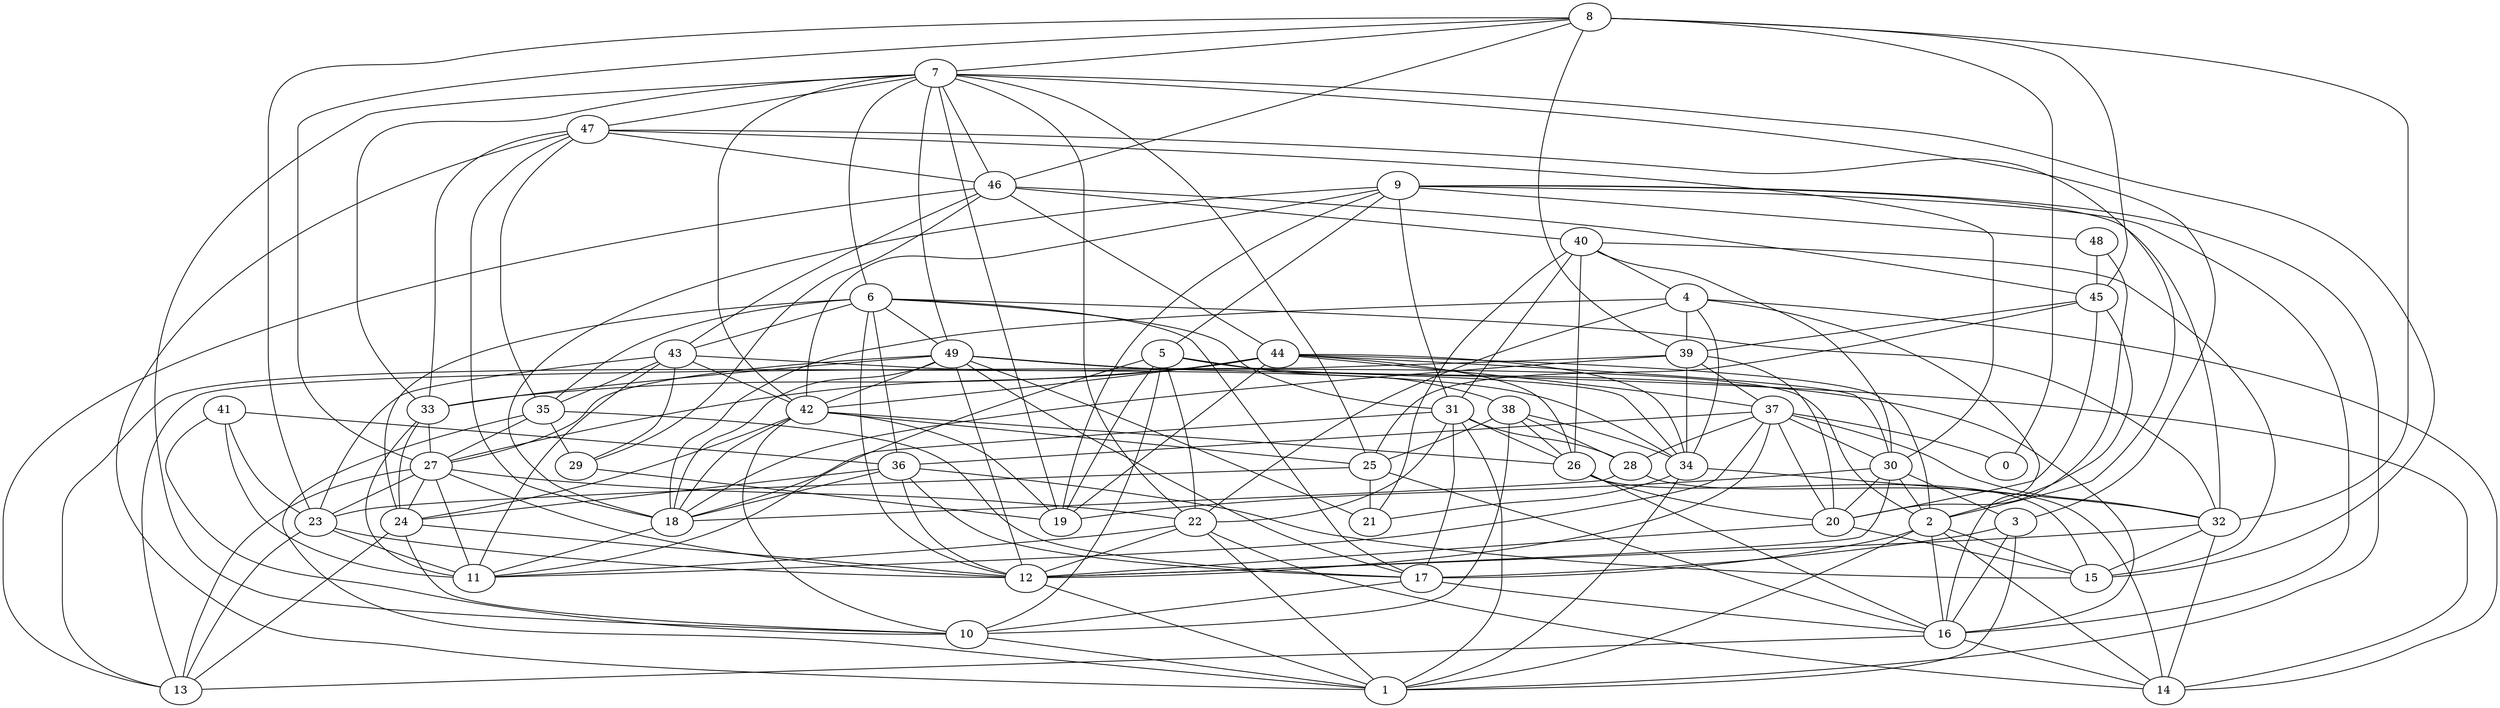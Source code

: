 digraph GG_graph {

subgraph G_graph {
edge [color = black]
"4" -> "34" [dir = none]
"5" -> "19" [dir = none]
"48" -> "20" [dir = none]
"38" -> "10" [dir = none]
"46" -> "45" [dir = none]
"23" -> "12" [dir = none]
"23" -> "13" [dir = none]
"9" -> "31" [dir = none]
"8" -> "0" [dir = none]
"47" -> "30" [dir = none]
"16" -> "13" [dir = none]
"16" -> "14" [dir = none]
"41" -> "10" [dir = none]
"31" -> "26" [dir = none]
"31" -> "28" [dir = none]
"37" -> "11" [dir = none]
"37" -> "30" [dir = none]
"37" -> "20" [dir = none]
"37" -> "0" [dir = none]
"37" -> "32" [dir = none]
"36" -> "24" [dir = none]
"22" -> "14" [dir = none]
"17" -> "16" [dir = none]
"40" -> "31" [dir = none]
"7" -> "33" [dir = none]
"7" -> "3" [dir = none]
"10" -> "1" [dir = none]
"42" -> "18" [dir = none]
"49" -> "34" [dir = none]
"25" -> "21" [dir = none]
"2" -> "15" [dir = none]
"32" -> "15" [dir = none]
"45" -> "2" [dir = none]
"3" -> "16" [dir = none]
"6" -> "24" [dir = none]
"6" -> "17" [dir = none]
"6" -> "31" [dir = none]
"6" -> "32" [dir = none]
"34" -> "21" [dir = none]
"34" -> "32" [dir = none]
"34" -> "1" [dir = none]
"43" -> "42" [dir = none]
"43" -> "34" [dir = none]
"39" -> "18" [dir = none]
"35" -> "29" [dir = none]
"35" -> "17" [dir = none]
"44" -> "19" [dir = none]
"44" -> "27" [dir = none]
"44" -> "37" [dir = none]
"46" -> "13" [dir = none]
"46" -> "40" [dir = none]
"42" -> "25" [dir = none]
"39" -> "13" [dir = none]
"44" -> "42" [dir = none]
"44" -> "30" [dir = none]
"7" -> "6" [dir = none]
"29" -> "19" [dir = none]
"31" -> "1" [dir = none]
"8" -> "7" [dir = none]
"22" -> "11" [dir = none]
"8" -> "27" [dir = none]
"38" -> "25" [dir = none]
"40" -> "15" [dir = none]
"31" -> "22" [dir = none]
"30" -> "3" [dir = none]
"9" -> "18" [dir = none]
"43" -> "23" [dir = none]
"36" -> "15" [dir = none]
"39" -> "37" [dir = none]
"49" -> "2" [dir = none]
"36" -> "12" [dir = none]
"23" -> "11" [dir = none]
"9" -> "19" [dir = none]
"27" -> "13" [dir = none]
"48" -> "45" [dir = none]
"47" -> "2" [dir = none]
"36" -> "17" [dir = none]
"36" -> "18" [dir = none]
"7" -> "49" [dir = none]
"9" -> "32" [dir = none]
"32" -> "12" [dir = none]
"8" -> "39" [dir = none]
"45" -> "25" [dir = none]
"7" -> "42" [dir = none]
"38" -> "28" [dir = none]
"35" -> "27" [dir = none]
"49" -> "14" [dir = none]
"30" -> "20" [dir = none]
"41" -> "23" [dir = none]
"38" -> "34" [dir = none]
"35" -> "1" [dir = none]
"30" -> "19" [dir = none]
"44" -> "33" [dir = none]
"33" -> "11" [dir = none]
"5" -> "22" [dir = none]
"37" -> "12" [dir = none]
"43" -> "11" [dir = none]
"8" -> "23" [dir = none]
"49" -> "17" [dir = none]
"20" -> "12" [dir = none]
"4" -> "39" [dir = none]
"30" -> "12" [dir = none]
"3" -> "17" [dir = none]
"27" -> "12" [dir = none]
"49" -> "27" [dir = none]
"8" -> "32" [dir = none]
"27" -> "22" [dir = none]
"37" -> "36" [dir = none]
"28" -> "14" [dir = none]
"46" -> "44" [dir = none]
"49" -> "18" [dir = none]
"6" -> "43" [dir = none]
"9" -> "42" [dir = none]
"31" -> "18" [dir = none]
"4" -> "14" [dir = none]
"9" -> "48" [dir = none]
"2" -> "16" [dir = none]
"7" -> "19" [dir = none]
"22" -> "12" [dir = none]
"33" -> "27" [dir = none]
"8" -> "46" [dir = none]
"24" -> "10" [dir = none]
"4" -> "22" [dir = none]
"33" -> "24" [dir = none]
"32" -> "14" [dir = none]
"40" -> "4" [dir = none]
"43" -> "35" [dir = none]
"17" -> "10" [dir = none]
"31" -> "17" [dir = none]
"42" -> "26" [dir = none]
"5" -> "38" [dir = none]
"3" -> "1" [dir = none]
"2" -> "14" [dir = none]
"44" -> "34" [dir = none]
"7" -> "46" [dir = none]
"6" -> "35" [dir = none]
"4" -> "16" [dir = none]
"42" -> "19" [dir = none]
"5" -> "16" [dir = none]
"8" -> "45" [dir = none]
"44" -> "13" [dir = none]
"26" -> "15" [dir = none]
"37" -> "28" [dir = none]
"24" -> "13" [dir = none]
"9" -> "5" [dir = none]
"4" -> "18" [dir = none]
"47" -> "46" [dir = none]
"2" -> "17" [dir = none]
"2" -> "1" [dir = none]
"40" -> "21" [dir = none]
"7" -> "10" [dir = none]
"49" -> "42" [dir = none]
"12" -> "1" [dir = none]
"44" -> "26" [dir = none]
"24" -> "12" [dir = none]
"40" -> "26" [dir = none]
"7" -> "47" [dir = none]
"40" -> "30" [dir = none]
"5" -> "11" [dir = none]
"20" -> "15" [dir = none]
"6" -> "49" [dir = none]
"26" -> "20" [dir = none]
"46" -> "43" [dir = none]
"45" -> "20" [dir = none]
"7" -> "25" [dir = none]
"26" -> "16" [dir = none]
"38" -> "26" [dir = none]
"47" -> "18" [dir = none]
"43" -> "29" [dir = none]
"47" -> "35" [dir = none]
"27" -> "23" [dir = none]
"42" -> "10" [dir = none]
"22" -> "1" [dir = none]
"9" -> "1" [dir = none]
"49" -> "12" [dir = none]
"41" -> "11" [dir = none]
"6" -> "12" [dir = none]
"27" -> "11" [dir = none]
"47" -> "1" [dir = none]
"41" -> "36" [dir = none]
"46" -> "29" [dir = none]
"25" -> "23" [dir = none]
"7" -> "22" [dir = none]
"9" -> "16" [dir = none]
"6" -> "36" [dir = none]
"39" -> "20" [dir = none]
"42" -> "24" [dir = none]
"18" -> "11" [dir = none]
"27" -> "24" [dir = none]
"45" -> "39" [dir = none]
"44" -> "2" [dir = none]
"7" -> "15" [dir = none]
"25" -> "16" [dir = none]
"28" -> "18" [dir = none]
"47" -> "33" [dir = none]
"39" -> "34" [dir = none]
"30" -> "2" [dir = none]
"49" -> "33" [dir = none]
"49" -> "21" [dir = none]
"5" -> "10" [dir = none]
}

}
